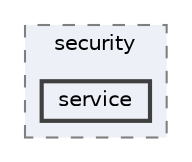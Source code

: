 digraph "repository/cal-web/src/main/java/com/sterlite/cal/security/service"
{
 // LATEX_PDF_SIZE
  bgcolor="transparent";
  edge [fontname=Helvetica,fontsize=10,labelfontname=Helvetica,labelfontsize=10];
  node [fontname=Helvetica,fontsize=10,shape=box,height=0.2,width=0.4];
  compound=true
  subgraph clusterdir_47a086017ee4c4309b6e6abbd723121f {
    graph [ bgcolor="#edf0f7", pencolor="grey50", label="security", fontname=Helvetica,fontsize=10 style="filled,dashed", URL="dir_47a086017ee4c4309b6e6abbd723121f.html",tooltip=""]
  dir_2c53c032f4006d5223fd2968107539ee [label="service", fillcolor="#edf0f7", color="grey25", style="filled,bold", URL="dir_2c53c032f4006d5223fd2968107539ee.html",tooltip=""];
  }
}
